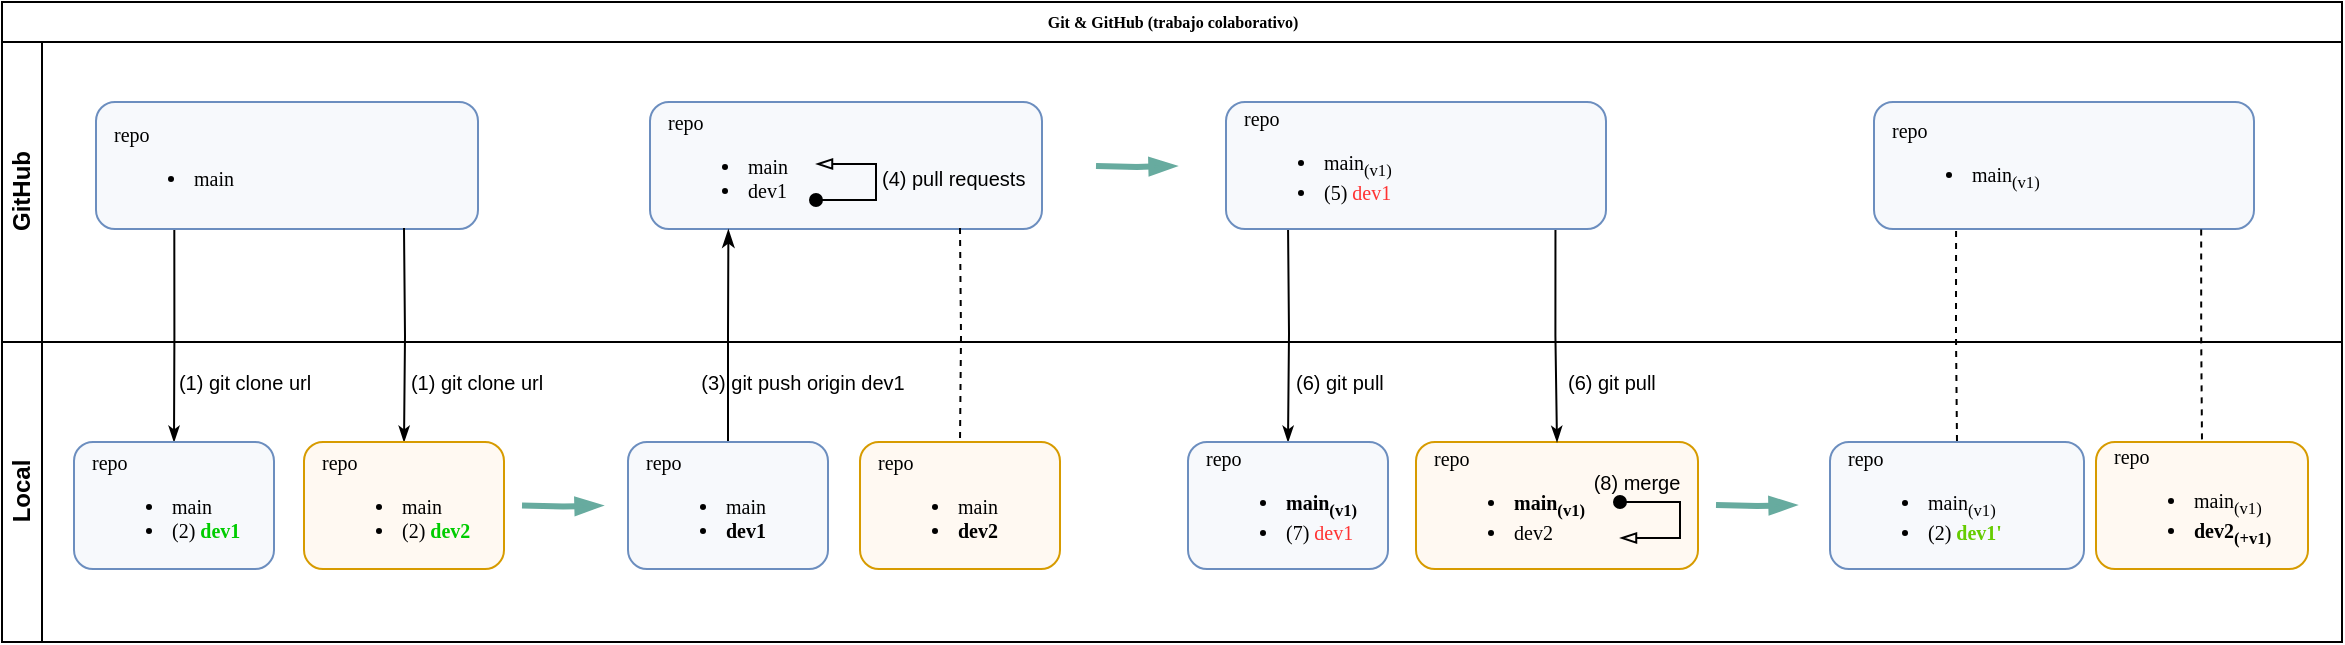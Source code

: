 <mxfile version="15.5.7" type="github">
  <diagram name="Page-1" id="c7488fd3-1785-93aa-aadb-54a6760d102a">
    <mxGraphModel dx="1654" dy="844" grid="1" gridSize="10" guides="1" tooltips="1" connect="1" arrows="1" fold="1" page="1" pageScale="1" pageWidth="1100" pageHeight="850" background="none" math="0" shadow="0">
      <root>
        <mxCell id="0" />
        <mxCell id="1" parent="0" />
        <mxCell id="ub5eOIayWvv7YHSwUXtE-20" value="repo&lt;br style=&quot;font-size: 10px&quot;&gt;&lt;ul style=&quot;font-size: 10px&quot;&gt;&lt;li style=&quot;font-size: 10px&quot;&gt;&lt;span style=&quot;font-size: 10px&quot;&gt;&lt;b&gt;main&lt;sub&gt;(v1)&lt;/sub&gt;&lt;/b&gt;&lt;/span&gt;&lt;/li&gt;&lt;li style=&quot;font-size: 10px&quot;&gt;&lt;span style=&quot;font-size: 10px&quot;&gt;dev2&lt;/span&gt;&lt;/li&gt;&lt;/ul&gt;" style="rounded=1;whiteSpace=wrap;html=1;shadow=0;labelBackgroundColor=none;strokeWidth=1;fontFamily=Verdana;fontSize=10;align=left;spacingLeft=7;fillColor=#FFF9F2;strokeColor=#d79b00;" vertex="1" parent="1">
          <mxGeometry x="887" y="290" width="141" height="63.5" as="geometry" />
        </mxCell>
        <mxCell id="2b4e8129b02d487f-1" value="Git &amp;amp; GitHub (trabajo colaborativo)" style="swimlane;html=1;childLayout=stackLayout;horizontal=1;startSize=20;horizontalStack=0;rounded=0;shadow=0;labelBackgroundColor=none;strokeWidth=1;fontFamily=Verdana;fontSize=8;align=center;" parent="1" vertex="1">
          <mxGeometry x="180" y="70" width="1170" height="320" as="geometry" />
        </mxCell>
        <mxCell id="2b4e8129b02d487f-24" style="edgeStyle=orthogonalEdgeStyle;rounded=0;html=1;labelBackgroundColor=none;startArrow=none;startFill=0;startSize=5;endArrow=classicThin;endFill=1;endSize=5;jettySize=auto;orthogonalLoop=1;strokeWidth=1;fontFamily=Verdana;fontSize=8;exitX=0.205;exitY=0.992;exitDx=0;exitDy=0;exitPerimeter=0;entryX=0.5;entryY=0;entryDx=0;entryDy=0;" parent="2b4e8129b02d487f-1" source="2b4e8129b02d487f-6" target="4puBNBnCgwYLjHy2vO-K-1" edge="1">
          <mxGeometry relative="1" as="geometry">
            <mxPoint x="85" y="167" as="targetPoint" />
            <mxPoint x="85" y="120" as="sourcePoint" />
          </mxGeometry>
        </mxCell>
        <mxCell id="2b4e8129b02d487f-2" value="GitHub" style="swimlane;html=1;startSize=20;horizontal=0;" parent="2b4e8129b02d487f-1" vertex="1">
          <mxGeometry y="20" width="1170" height="150" as="geometry" />
        </mxCell>
        <mxCell id="2b4e8129b02d487f-6" value="repo&lt;br style=&quot;font-size: 10px&quot;&gt;&lt;ul style=&quot;font-size: 10px&quot;&gt;&lt;li style=&quot;font-size: 10px&quot;&gt;&lt;span style=&quot;font-size: 10px&quot;&gt;main&lt;/span&gt;&lt;/li&gt;&lt;/ul&gt;" style="rounded=1;whiteSpace=wrap;html=1;shadow=0;labelBackgroundColor=none;strokeWidth=1;fontFamily=Verdana;fontSize=10;align=left;spacingLeft=7;fillColor=#F7F9FC;strokeColor=#6c8ebf;" parent="2b4e8129b02d487f-2" vertex="1">
          <mxGeometry x="47" y="30" width="191" height="63.5" as="geometry" />
        </mxCell>
        <mxCell id="2b4e8129b02d487f-4" value="Local" style="swimlane;html=1;startSize=20;horizontal=0;" parent="2b4e8129b02d487f-1" vertex="1">
          <mxGeometry y="170" width="1170" height="150" as="geometry" />
        </mxCell>
        <mxCell id="4puBNBnCgwYLjHy2vO-K-1" value="repo&lt;br style=&quot;font-size: 10px&quot;&gt;&lt;ul style=&quot;font-size: 10px&quot;&gt;&lt;li style=&quot;font-size: 10px&quot;&gt;&lt;span style=&quot;font-size: 10px&quot;&gt;main&lt;/span&gt;&lt;/li&gt;&lt;li style=&quot;font-size: 10px&quot;&gt;&lt;span style=&quot;font-size: 10px&quot;&gt;(2) &lt;font color=&quot;#00cc00&quot;&gt;&lt;b&gt;dev1&lt;/b&gt;&lt;/font&gt;&lt;/span&gt;&lt;/li&gt;&lt;/ul&gt;" style="rounded=1;whiteSpace=wrap;html=1;shadow=0;labelBackgroundColor=none;strokeWidth=1;fontFamily=Verdana;fontSize=10;align=left;spacingLeft=7;fillColor=#F7F9FC;strokeColor=#6c8ebf;" parent="2b4e8129b02d487f-4" vertex="1">
          <mxGeometry x="36" y="50" width="100" height="63.5" as="geometry" />
        </mxCell>
        <mxCell id="4puBNBnCgwYLjHy2vO-K-2" value="&lt;font style=&quot;font-size: 10px&quot;&gt;(1) git clone url&lt;/font&gt;" style="text;html=1;align=center;verticalAlign=middle;resizable=0;points=[];autosize=1;strokeColor=none;fillColor=none;" parent="2b4e8129b02d487f-4" vertex="1">
          <mxGeometry x="81" y="10" width="80" height="20" as="geometry" />
        </mxCell>
        <mxCell id="ub5eOIayWvv7YHSwUXtE-1" style="edgeStyle=orthogonalEdgeStyle;rounded=0;html=1;labelBackgroundColor=none;startArrow=none;startFill=0;startSize=5;endArrow=classicThin;endFill=1;endSize=5;jettySize=auto;orthogonalLoop=1;strokeWidth=1;fontFamily=Verdana;fontSize=8;entryX=0.5;entryY=0;entryDx=0;entryDy=0;" edge="1" parent="2b4e8129b02d487f-4" target="ub5eOIayWvv7YHSwUXtE-2">
          <mxGeometry relative="1" as="geometry">
            <mxPoint x="10" y="-107" as="targetPoint" />
            <mxPoint x="201" y="-57" as="sourcePoint" />
          </mxGeometry>
        </mxCell>
        <mxCell id="ub5eOIayWvv7YHSwUXtE-2" value="repo&lt;br style=&quot;font-size: 10px&quot;&gt;&lt;ul style=&quot;font-size: 10px&quot;&gt;&lt;li style=&quot;font-size: 10px&quot;&gt;&lt;span style=&quot;font-size: 10px&quot;&gt;main&lt;/span&gt;&lt;/li&gt;&lt;li style=&quot;font-size: 10px&quot;&gt;&lt;span style=&quot;font-size: 10px&quot;&gt;(2) &lt;font color=&quot;#00cc00&quot;&gt;&lt;b&gt;dev2&lt;/b&gt;&lt;/font&gt;&lt;/span&gt;&lt;/li&gt;&lt;/ul&gt;" style="rounded=1;whiteSpace=wrap;html=1;shadow=0;labelBackgroundColor=none;strokeWidth=1;fontFamily=Verdana;fontSize=10;align=left;spacingLeft=7;fillColor=#FFF9F2;strokeColor=#d79b00;" vertex="1" parent="2b4e8129b02d487f-4">
          <mxGeometry x="151" y="50" width="100" height="63.5" as="geometry" />
        </mxCell>
        <mxCell id="ub5eOIayWvv7YHSwUXtE-10" value="&lt;font style=&quot;font-size: 10px&quot;&gt;(3) git push origin dev1&lt;/font&gt;" style="text;html=1;align=center;verticalAlign=middle;resizable=0;points=[];autosize=1;strokeColor=none;fillColor=none;" vertex="1" parent="2b4e8129b02d487f-4">
          <mxGeometry x="340" y="10" width="120" height="20" as="geometry" />
        </mxCell>
        <mxCell id="ub5eOIayWvv7YHSwUXtE-23" value="&lt;font style=&quot;font-size: 10px&quot;&gt;(6) git pull&lt;/font&gt;" style="text;html=1;align=left;verticalAlign=middle;resizable=0;points=[];autosize=1;strokeColor=none;fillColor=none;" vertex="1" parent="2b4e8129b02d487f-4">
          <mxGeometry x="645" y="10" width="60" height="20" as="geometry" />
        </mxCell>
        <mxCell id="ub5eOIayWvv7YHSwUXtE-24" value="&lt;font style=&quot;font-size: 10px&quot;&gt;(6) git pull&lt;/font&gt;" style="text;html=1;align=left;verticalAlign=middle;resizable=0;points=[];autosize=1;strokeColor=none;fillColor=none;" vertex="1" parent="2b4e8129b02d487f-4">
          <mxGeometry x="781" y="10" width="60" height="20" as="geometry" />
        </mxCell>
        <mxCell id="ub5eOIayWvv7YHSwUXtE-25" value="&lt;font style=&quot;font-size: 10px&quot;&gt;(1) git clone url&lt;/font&gt;" style="text;html=1;align=center;verticalAlign=middle;resizable=0;points=[];autosize=1;strokeColor=none;fillColor=none;" vertex="1" parent="2b4e8129b02d487f-4">
          <mxGeometry x="197" y="10" width="80" height="20" as="geometry" />
        </mxCell>
        <mxCell id="ub5eOIayWvv7YHSwUXtE-33" value="" style="endArrow=oval;html=1;rounded=0;fontSize=10;strokeWidth=1;endFill=1;startArrow=blockThin;startFill=0;" edge="1" parent="2b4e8129b02d487f-4">
          <mxGeometry width="50" height="50" relative="1" as="geometry">
            <mxPoint x="809" y="98" as="sourcePoint" />
            <mxPoint x="809" y="80" as="targetPoint" />
            <Array as="points">
              <mxPoint x="839" y="98" />
              <mxPoint x="839" y="80" />
            </Array>
          </mxGeometry>
        </mxCell>
        <mxCell id="ub5eOIayWvv7YHSwUXtE-34" value="(8) merge" style="text;html=1;align=center;verticalAlign=middle;resizable=0;points=[];autosize=1;strokeColor=none;fillColor=none;fontSize=10;" vertex="1" parent="2b4e8129b02d487f-4">
          <mxGeometry x="787" y="60" width="60" height="20" as="geometry" />
        </mxCell>
        <mxCell id="ub5eOIayWvv7YHSwUXtE-40" style="edgeStyle=orthogonalEdgeStyle;rounded=0;orthogonalLoop=1;jettySize=auto;html=1;fontColor=#66CC00;startArrow=none;startFill=0;endArrow=blockThin;endFill=1;startSize=2;endSize=6;strokeColor=#67AB9F;strokeWidth=3;" edge="1" parent="2b4e8129b02d487f-4">
          <mxGeometry relative="1" as="geometry">
            <mxPoint x="300" y="81.81" as="targetPoint" />
            <mxPoint x="260" y="81.81" as="sourcePoint" />
          </mxGeometry>
        </mxCell>
        <mxCell id="ub5eOIayWvv7YHSwUXtE-41" style="edgeStyle=orthogonalEdgeStyle;rounded=0;orthogonalLoop=1;jettySize=auto;html=1;fontColor=#66CC00;startArrow=none;startFill=0;endArrow=blockThin;endFill=1;startSize=2;endSize=6;strokeColor=#67AB9F;strokeWidth=3;" edge="1" parent="2b4e8129b02d487f-4">
          <mxGeometry relative="1" as="geometry">
            <mxPoint x="897" y="81.51" as="targetPoint" />
            <mxPoint x="857.0" y="81.51" as="sourcePoint" />
          </mxGeometry>
        </mxCell>
        <mxCell id="ub5eOIayWvv7YHSwUXtE-39" style="edgeStyle=orthogonalEdgeStyle;rounded=0;orthogonalLoop=1;jettySize=auto;html=1;fontColor=#66CC00;startArrow=none;startFill=0;endArrow=blockThin;endFill=1;startSize=2;endSize=6;strokeColor=#67AB9F;strokeWidth=3;" edge="1" parent="1">
          <mxGeometry relative="1" as="geometry">
            <mxPoint x="767.0" y="152" as="targetPoint" />
            <mxPoint x="727" y="152" as="sourcePoint" />
          </mxGeometry>
        </mxCell>
        <mxCell id="ub5eOIayWvv7YHSwUXtE-5" value="repo&lt;br style=&quot;font-size: 10px&quot;&gt;&lt;ul style=&quot;font-size: 10px&quot;&gt;&lt;li style=&quot;font-size: 10px&quot;&gt;&lt;span style=&quot;font-size: 10px&quot;&gt;main&lt;/span&gt;&lt;/li&gt;&lt;li style=&quot;font-size: 10px&quot;&gt;&lt;span style=&quot;font-size: 10px&quot;&gt;dev1&lt;/span&gt;&lt;/li&gt;&lt;/ul&gt;" style="rounded=1;whiteSpace=wrap;html=1;shadow=0;labelBackgroundColor=none;strokeWidth=1;fontFamily=Verdana;fontSize=10;align=left;spacingLeft=7;fillColor=#F7F9FC;strokeColor=#6c8ebf;" vertex="1" parent="1">
          <mxGeometry x="504" y="120" width="196" height="63.5" as="geometry" />
        </mxCell>
        <mxCell id="ub5eOIayWvv7YHSwUXtE-37" style="edgeStyle=orthogonalEdgeStyle;rounded=0;orthogonalLoop=1;jettySize=auto;html=1;exitX=0.5;exitY=0;exitDx=0;exitDy=0;entryX=0.2;entryY=1.004;entryDx=0;entryDy=0;entryPerimeter=0;fontColor=#66CC00;startArrow=none;startFill=0;endArrow=classicThin;endFill=1;" edge="1" parent="1" source="ub5eOIayWvv7YHSwUXtE-6" target="ub5eOIayWvv7YHSwUXtE-5">
          <mxGeometry relative="1" as="geometry" />
        </mxCell>
        <mxCell id="ub5eOIayWvv7YHSwUXtE-6" value="repo&lt;br style=&quot;font-size: 10px&quot;&gt;&lt;ul style=&quot;font-size: 10px&quot;&gt;&lt;li style=&quot;font-size: 10px&quot;&gt;&lt;span style=&quot;font-size: 10px&quot;&gt;main&lt;/span&gt;&lt;/li&gt;&lt;li style=&quot;font-size: 10px&quot;&gt;&lt;span style=&quot;font-size: 10px&quot;&gt;&lt;b&gt;dev1&lt;/b&gt;&lt;/span&gt;&lt;/li&gt;&lt;/ul&gt;" style="rounded=1;whiteSpace=wrap;html=1;shadow=0;labelBackgroundColor=none;strokeWidth=1;fontFamily=Verdana;fontSize=10;align=left;spacingLeft=7;fillColor=#F7F9FC;strokeColor=#6c8ebf;" vertex="1" parent="1">
          <mxGeometry x="493" y="290" width="100" height="63.5" as="geometry" />
        </mxCell>
        <mxCell id="ub5eOIayWvv7YHSwUXtE-8" style="edgeStyle=orthogonalEdgeStyle;rounded=0;html=1;labelBackgroundColor=none;startArrow=none;startFill=0;startSize=5;endArrow=none;endFill=0;endSize=5;jettySize=auto;orthogonalLoop=1;strokeWidth=1;fontFamily=Verdana;fontSize=8;entryX=0.5;entryY=0;entryDx=0;entryDy=0;dashed=1;" edge="1" parent="1" target="ub5eOIayWvv7YHSwUXtE-9">
          <mxGeometry relative="1" as="geometry">
            <mxPoint x="288" y="-107" as="targetPoint" />
            <mxPoint x="659" y="183" as="sourcePoint" />
          </mxGeometry>
        </mxCell>
        <mxCell id="ub5eOIayWvv7YHSwUXtE-9" value="repo&lt;br style=&quot;font-size: 10px&quot;&gt;&lt;ul style=&quot;font-size: 10px&quot;&gt;&lt;li style=&quot;font-size: 10px&quot;&gt;&lt;span style=&quot;font-size: 10px&quot;&gt;main&lt;/span&gt;&lt;/li&gt;&lt;li style=&quot;font-size: 10px&quot;&gt;&lt;span style=&quot;font-size: 10px&quot;&gt;&lt;b&gt;dev2&lt;/b&gt;&lt;/span&gt;&lt;/li&gt;&lt;/ul&gt;" style="rounded=1;whiteSpace=wrap;html=1;shadow=0;labelBackgroundColor=none;strokeWidth=1;fontFamily=Verdana;fontSize=10;align=left;spacingLeft=7;fillColor=#FFF9F2;strokeColor=#d79b00;" vertex="1" parent="1">
          <mxGeometry x="609" y="290" width="100" height="63.5" as="geometry" />
        </mxCell>
        <mxCell id="ub5eOIayWvv7YHSwUXtE-11" value="" style="endArrow=blockThin;html=1;rounded=0;fontSize=10;strokeWidth=1;endFill=0;startArrow=oval;startFill=1;" edge="1" parent="1">
          <mxGeometry width="50" height="50" relative="1" as="geometry">
            <mxPoint x="587" y="169" as="sourcePoint" />
            <mxPoint x="587" y="151" as="targetPoint" />
            <Array as="points">
              <mxPoint x="617" y="169" />
              <mxPoint x="617" y="151" />
            </Array>
          </mxGeometry>
        </mxCell>
        <mxCell id="ub5eOIayWvv7YHSwUXtE-12" value="(4) pull requests" style="text;html=1;align=left;verticalAlign=middle;resizable=0;points=[];autosize=1;strokeColor=none;fillColor=none;fontSize=10;" vertex="1" parent="1">
          <mxGeometry x="618" y="148" width="90" height="20" as="geometry" />
        </mxCell>
        <mxCell id="ub5eOIayWvv7YHSwUXtE-16" style="edgeStyle=orthogonalEdgeStyle;rounded=0;html=1;labelBackgroundColor=none;startArrow=none;startFill=0;startSize=5;endArrow=classicThin;endFill=1;endSize=5;jettySize=auto;orthogonalLoop=1;strokeWidth=1;fontFamily=Verdana;fontSize=8;entryX=0.5;entryY=0;entryDx=0;entryDy=0;" edge="1" parent="1" target="ub5eOIayWvv7YHSwUXtE-18">
          <mxGeometry relative="1" as="geometry">
            <mxPoint x="643" y="167" as="targetPoint" />
            <mxPoint x="823" y="180" as="sourcePoint" />
          </mxGeometry>
        </mxCell>
        <mxCell id="ub5eOIayWvv7YHSwUXtE-17" value="repo&lt;br style=&quot;font-size: 10px&quot;&gt;&lt;ul style=&quot;font-size: 10px&quot;&gt;&lt;li style=&quot;font-size: 10px&quot;&gt;&lt;span style=&quot;font-size: 10px&quot;&gt;main&lt;sub&gt;(v1)&lt;/sub&gt;&lt;/span&gt;&lt;/li&gt;&lt;li style=&quot;font-size: 10px&quot;&gt;&lt;span style=&quot;font-size: 10px&quot;&gt;(5) &lt;font color=&quot;#ff3333&quot;&gt;dev1&lt;/font&gt;&lt;/span&gt;&lt;/li&gt;&lt;/ul&gt;" style="rounded=1;whiteSpace=wrap;html=1;shadow=0;labelBackgroundColor=none;strokeWidth=1;fontFamily=Verdana;fontSize=10;align=left;spacingLeft=7;fillColor=#F7F9FC;strokeColor=#6c8ebf;" vertex="1" parent="1">
          <mxGeometry x="792" y="120" width="190" height="63.5" as="geometry" />
        </mxCell>
        <mxCell id="ub5eOIayWvv7YHSwUXtE-18" value="repo&lt;br style=&quot;font-size: 10px&quot;&gt;&lt;ul style=&quot;font-size: 10px&quot;&gt;&lt;li style=&quot;font-size: 10px&quot;&gt;&lt;span style=&quot;font-size: 10px&quot;&gt;&lt;b&gt;main&lt;sub&gt;(v1)&lt;/sub&gt;&lt;/b&gt;&lt;/span&gt;&lt;/li&gt;&lt;li style=&quot;font-size: 10px&quot;&gt;&lt;span style=&quot;font-size: 10px&quot;&gt;(7) &lt;font color=&quot;#ff3333&quot;&gt;dev1&lt;/font&gt;&lt;/span&gt;&lt;/li&gt;&lt;/ul&gt;" style="rounded=1;whiteSpace=wrap;html=1;shadow=0;labelBackgroundColor=none;strokeWidth=1;fontFamily=Verdana;fontSize=10;align=left;spacingLeft=7;fillColor=#F7F9FC;strokeColor=#6c8ebf;" vertex="1" parent="1">
          <mxGeometry x="773" y="290" width="100" height="63.5" as="geometry" />
        </mxCell>
        <mxCell id="ub5eOIayWvv7YHSwUXtE-19" style="edgeStyle=orthogonalEdgeStyle;rounded=0;html=1;labelBackgroundColor=none;startArrow=none;startFill=0;startSize=5;endArrow=classicThin;endFill=1;endSize=5;jettySize=auto;orthogonalLoop=1;strokeWidth=1;fontFamily=Verdana;fontSize=8;entryX=0.5;entryY=0;entryDx=0;entryDy=0;exitX=0.867;exitY=1.007;exitDx=0;exitDy=0;exitPerimeter=0;" edge="1" parent="1" target="ub5eOIayWvv7YHSwUXtE-20" source="ub5eOIayWvv7YHSwUXtE-17">
          <mxGeometry relative="1" as="geometry">
            <mxPoint x="568" y="-107" as="targetPoint" />
            <mxPoint x="958" y="230" as="sourcePoint" />
          </mxGeometry>
        </mxCell>
        <mxCell id="ub5eOIayWvv7YHSwUXtE-28" style="edgeStyle=orthogonalEdgeStyle;rounded=0;html=1;labelBackgroundColor=none;startArrow=none;startFill=0;startSize=5;endArrow=none;endFill=0;endSize=5;jettySize=auto;orthogonalLoop=1;strokeWidth=1;fontFamily=Verdana;fontSize=8;exitX=0.216;exitY=1.016;exitDx=0;exitDy=0;exitPerimeter=0;entryX=0.5;entryY=0;entryDx=0;entryDy=0;dashed=1;" edge="1" parent="1" source="ub5eOIayWvv7YHSwUXtE-29" target="ub5eOIayWvv7YHSwUXtE-30">
          <mxGeometry relative="1" as="geometry">
            <mxPoint x="975" y="167" as="targetPoint" />
            <mxPoint x="975" y="120" as="sourcePoint" />
          </mxGeometry>
        </mxCell>
        <mxCell id="ub5eOIayWvv7YHSwUXtE-29" value="repo&lt;br style=&quot;font-size: 10px&quot;&gt;&lt;ul style=&quot;font-size: 10px&quot;&gt;&lt;li style=&quot;font-size: 10px&quot;&gt;&lt;span style=&quot;font-size: 10px&quot;&gt;main&lt;sub&gt;(v1)&lt;/sub&gt;&lt;/span&gt;&lt;/li&gt;&lt;/ul&gt;" style="rounded=1;whiteSpace=wrap;html=1;shadow=0;labelBackgroundColor=none;strokeWidth=1;fontFamily=Verdana;fontSize=10;align=left;spacingLeft=7;fillColor=#F7F9FC;strokeColor=#6c8ebf;" vertex="1" parent="1">
          <mxGeometry x="1116" y="120" width="190" height="63.5" as="geometry" />
        </mxCell>
        <mxCell id="ub5eOIayWvv7YHSwUXtE-30" value="repo&lt;br style=&quot;font-size: 10px&quot;&gt;&lt;ul style=&quot;font-size: 10px&quot;&gt;&lt;li style=&quot;font-size: 10px&quot;&gt;&lt;span style=&quot;font-size: 10px&quot;&gt;main&lt;sub&gt;(v1)&lt;/sub&gt;&lt;/span&gt;&lt;/li&gt;&lt;li style=&quot;font-size: 10px&quot;&gt;&lt;span style=&quot;font-size: 10px&quot;&gt;(2) &lt;font color=&quot;#66cc00&quot;&gt;&lt;b&gt;dev1&#39;&lt;/b&gt;&lt;/font&gt;&lt;/span&gt;&lt;/li&gt;&lt;/ul&gt;" style="rounded=1;whiteSpace=wrap;html=1;shadow=0;labelBackgroundColor=none;strokeWidth=1;fontFamily=Verdana;fontSize=10;align=left;spacingLeft=7;fillColor=#F7F9FC;strokeColor=#6c8ebf;" vertex="1" parent="1">
          <mxGeometry x="1094" y="290" width="127" height="63.5" as="geometry" />
        </mxCell>
        <mxCell id="ub5eOIayWvv7YHSwUXtE-31" style="edgeStyle=orthogonalEdgeStyle;rounded=0;html=1;labelBackgroundColor=none;startArrow=none;startFill=0;startSize=5;endArrow=none;endFill=0;endSize=5;jettySize=auto;orthogonalLoop=1;strokeWidth=1;fontFamily=Verdana;fontSize=8;entryX=0.5;entryY=0;entryDx=0;entryDy=0;dashed=1;exitX=0.861;exitY=1.003;exitDx=0;exitDy=0;exitPerimeter=0;" edge="1" parent="1" target="ub5eOIayWvv7YHSwUXtE-32" source="ub5eOIayWvv7YHSwUXtE-29">
          <mxGeometry relative="1" as="geometry">
            <mxPoint x="900" y="-107" as="targetPoint" />
            <mxPoint x="1274" y="183" as="sourcePoint" />
          </mxGeometry>
        </mxCell>
        <mxCell id="ub5eOIayWvv7YHSwUXtE-32" value="repo&lt;br style=&quot;font-size: 10px&quot;&gt;&lt;ul style=&quot;font-size: 10px&quot;&gt;&lt;li style=&quot;font-size: 10px&quot;&gt;&lt;span style=&quot;font-size: 10px&quot;&gt;main&lt;sub&gt;(v1)&lt;/sub&gt;&lt;/span&gt;&lt;/li&gt;&lt;li style=&quot;font-size: 10px&quot;&gt;&lt;span style=&quot;font-size: 10px&quot;&gt;&lt;b&gt;dev2&lt;sub&gt;(+v1)&lt;/sub&gt;&lt;/b&gt;&lt;/span&gt;&lt;/li&gt;&lt;/ul&gt;" style="rounded=1;whiteSpace=wrap;html=1;shadow=0;labelBackgroundColor=none;strokeWidth=1;fontFamily=Verdana;fontSize=10;align=left;spacingLeft=7;fillColor=#FFF9F2;strokeColor=#d79b00;" vertex="1" parent="1">
          <mxGeometry x="1227" y="290" width="106" height="63.5" as="geometry" />
        </mxCell>
      </root>
    </mxGraphModel>
  </diagram>
</mxfile>
